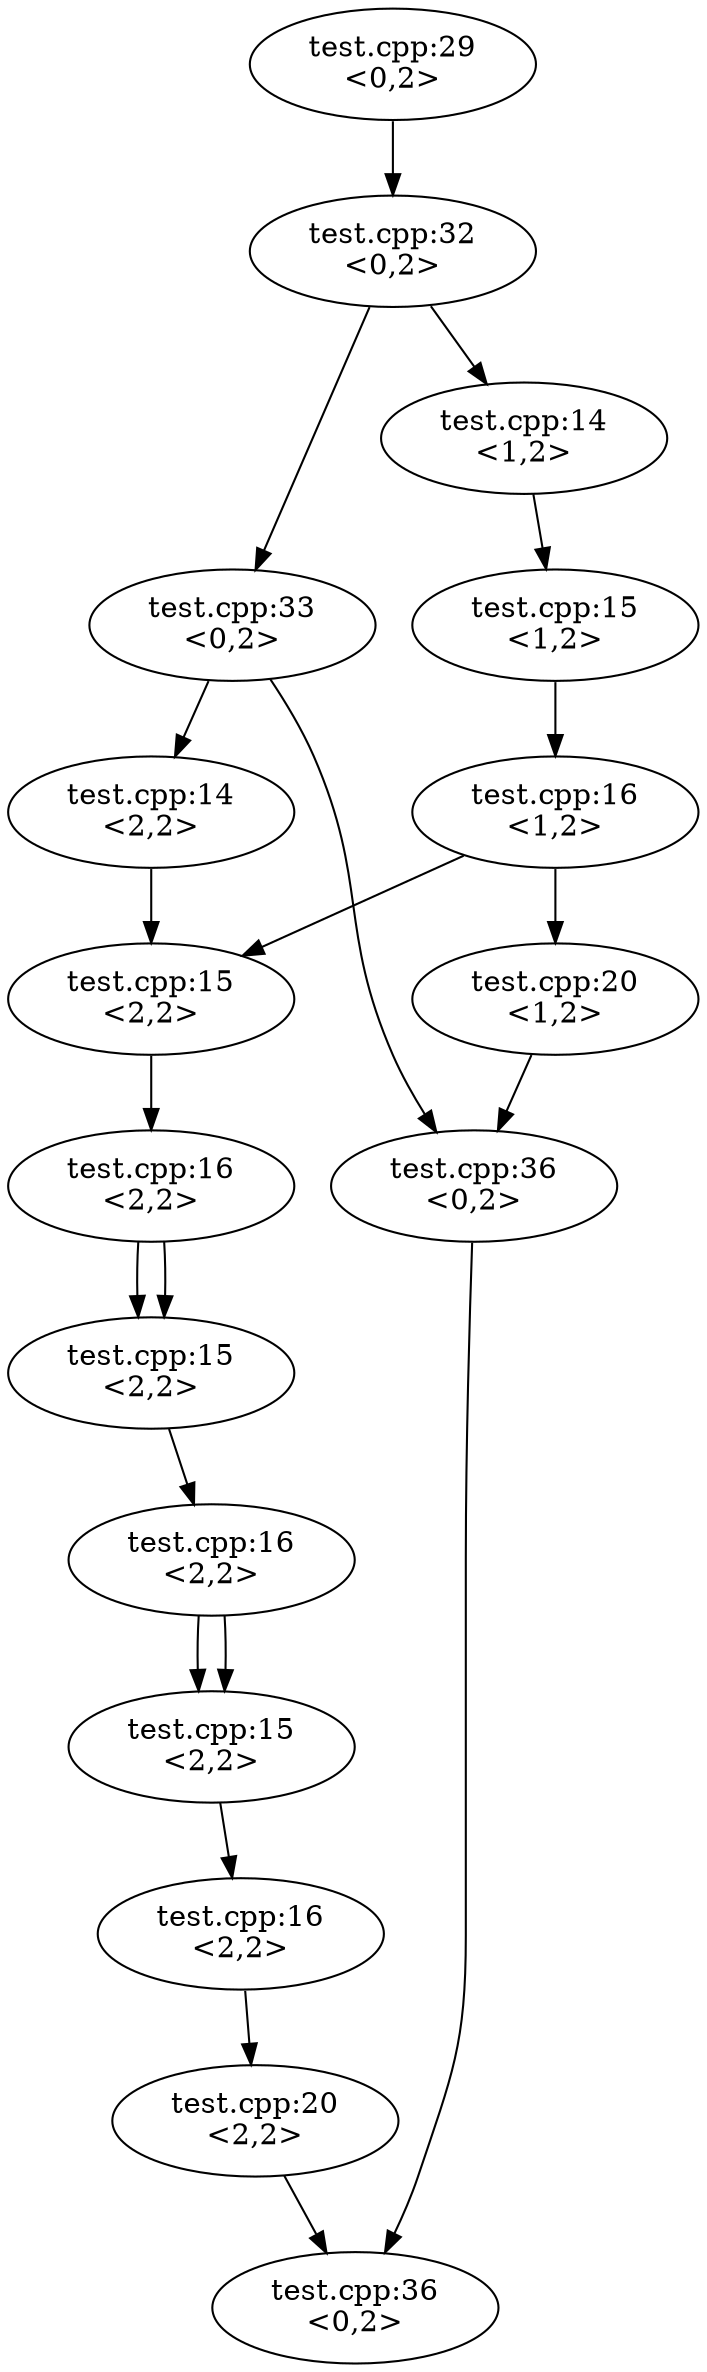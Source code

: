 digraph G {
  n1 -> n2;
  n2 -> n3;
  n2 -> n4;
  n4 -> n5;
  n3 -> n6;
  n6 -> n7;
  n7 -> n8;
  n4 -> n9;
  n8 -> n9;
  n5 -> n10;
  n7 -> n10;
  n10 -> n11;
  n11 -> n12;
  n11 -> n12;
  n12 -> n13;
  n13 -> n14;
  n13 -> n14;
  n14 -> n15;
  n15 -> n16;
  n9 -> n17;
  n16 -> n17;
  n1 [label="test.cpp:29\n<0,2>"];
  n2 [label="test.cpp:32\n<0,2>"];
  n3 [label="test.cpp:14\n<1,2>"];
  n4 [label="test.cpp:33\n<0,2>"];
  n5 [label="test.cpp:14\n<2,2>"];
  n6 [label="test.cpp:15\n<1,2>"];
  n7 [label="test.cpp:16\n<1,2>"];
  n8 [label="test.cpp:20\n<1,2>"];
  n9 [label="test.cpp:36\n<0,2>"];
  n10 [label="test.cpp:15\n<2,2>"];
  n11 [label="test.cpp:16\n<2,2>"];
  n12 [label="test.cpp:15\n<2,2>"];
  n13 [label="test.cpp:16\n<2,2>"];
  n14 [label="test.cpp:15\n<2,2>"];
  n15 [label="test.cpp:16\n<2,2>"];
  n16 [label="test.cpp:20\n<2,2>"];
  n17 [label="test.cpp:36\n<0,2>"];
}

